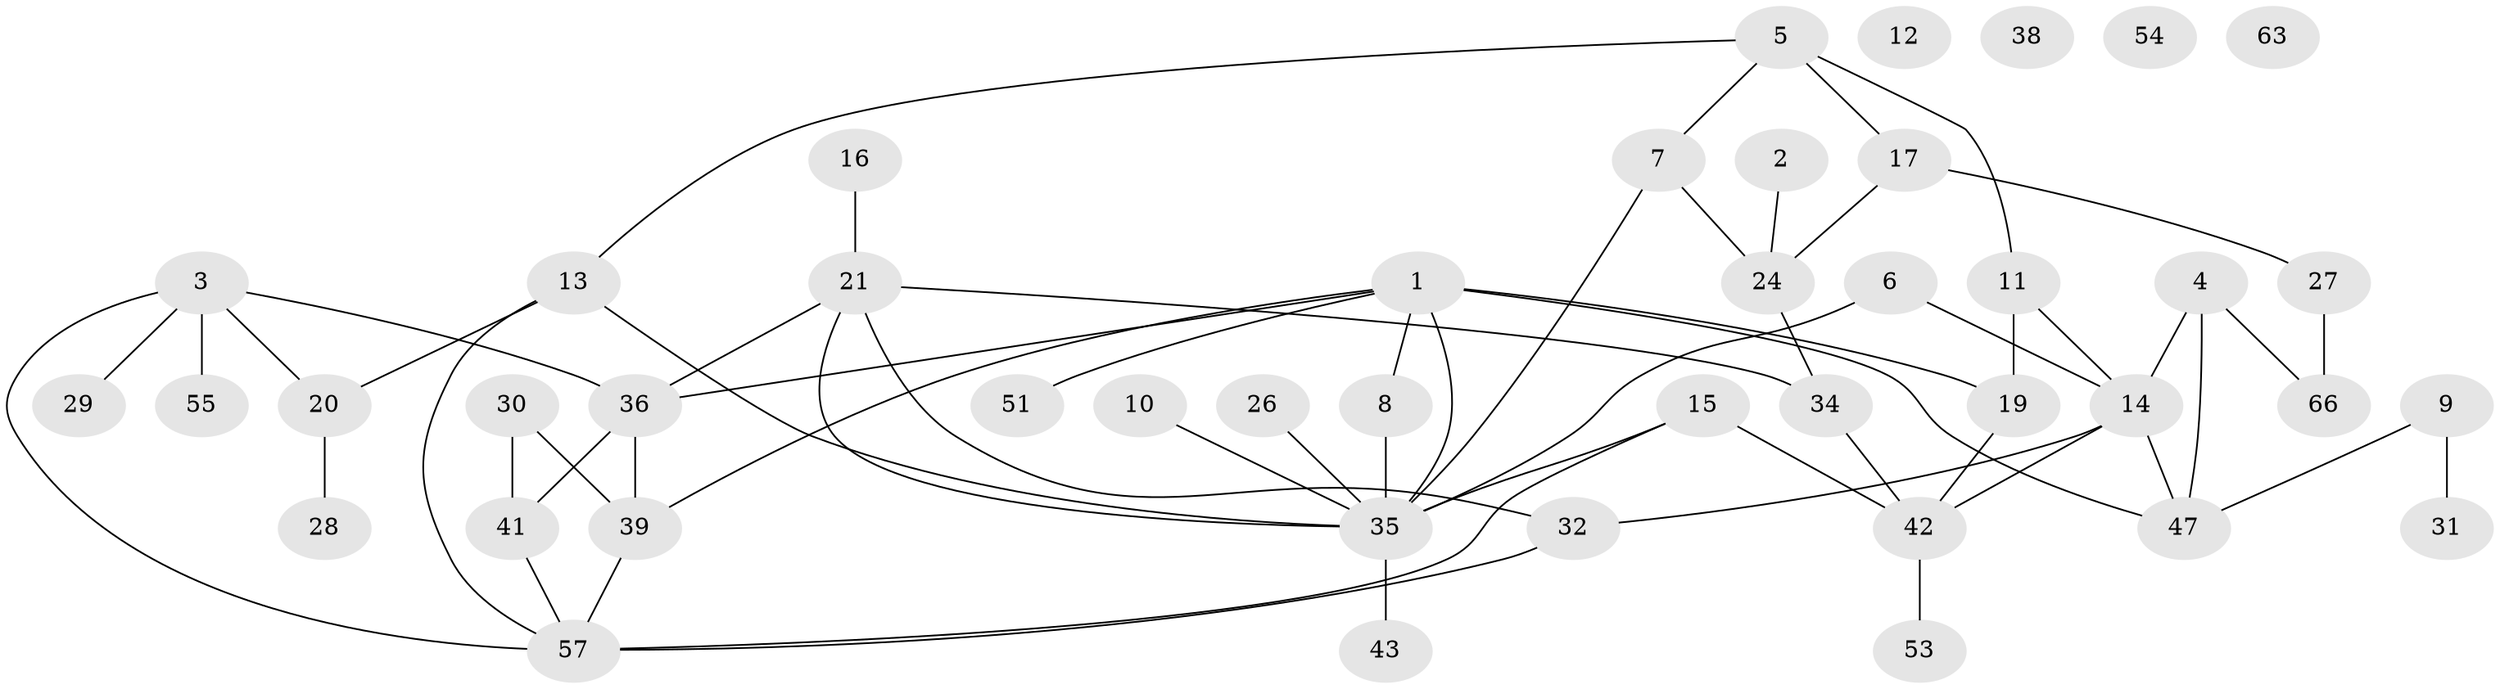 // Generated by graph-tools (version 1.1) at 2025/23/03/03/25 07:23:28]
// undirected, 44 vertices, 61 edges
graph export_dot {
graph [start="1"]
  node [color=gray90,style=filled];
  1 [super="+49"];
  2;
  3 [super="+33"];
  4;
  5 [super="+67"];
  6;
  7 [super="+23"];
  8 [super="+18"];
  9;
  10;
  11 [super="+60"];
  12;
  13 [super="+25"];
  14 [super="+44"];
  15;
  16;
  17 [super="+37"];
  19;
  20 [super="+22"];
  21 [super="+52"];
  24 [super="+46"];
  26;
  27 [super="+40"];
  28 [super="+48"];
  29 [super="+45"];
  30 [super="+62"];
  31 [super="+58"];
  32;
  34;
  35 [super="+64"];
  36 [super="+65"];
  38;
  39;
  41;
  42 [super="+56"];
  43 [super="+59"];
  47 [super="+50"];
  51;
  53;
  54;
  55;
  57 [super="+61"];
  63;
  66;
  1 -- 35 [weight=2];
  1 -- 36;
  1 -- 19;
  1 -- 51;
  1 -- 39;
  1 -- 8;
  1 -- 47;
  2 -- 24;
  3 -- 57;
  3 -- 55;
  3 -- 20;
  3 -- 36;
  3 -- 29;
  4 -- 47;
  4 -- 66;
  4 -- 14;
  5 -- 17;
  5 -- 7;
  5 -- 13;
  5 -- 11;
  6 -- 14;
  6 -- 35;
  7 -- 24 [weight=2];
  7 -- 35;
  8 -- 35;
  9 -- 31;
  9 -- 47;
  10 -- 35;
  11 -- 14;
  11 -- 19 [weight=2];
  13 -- 57;
  13 -- 35;
  13 -- 20;
  14 -- 32;
  14 -- 47;
  14 -- 42;
  15 -- 35;
  15 -- 57;
  15 -- 42;
  16 -- 21;
  17 -- 27;
  17 -- 24;
  19 -- 42;
  20 -- 28;
  21 -- 32;
  21 -- 35;
  21 -- 34;
  21 -- 36;
  24 -- 34;
  26 -- 35;
  27 -- 66;
  30 -- 39;
  30 -- 41;
  32 -- 57;
  34 -- 42;
  35 -- 43;
  36 -- 39;
  36 -- 41;
  39 -- 57;
  41 -- 57;
  42 -- 53;
}
